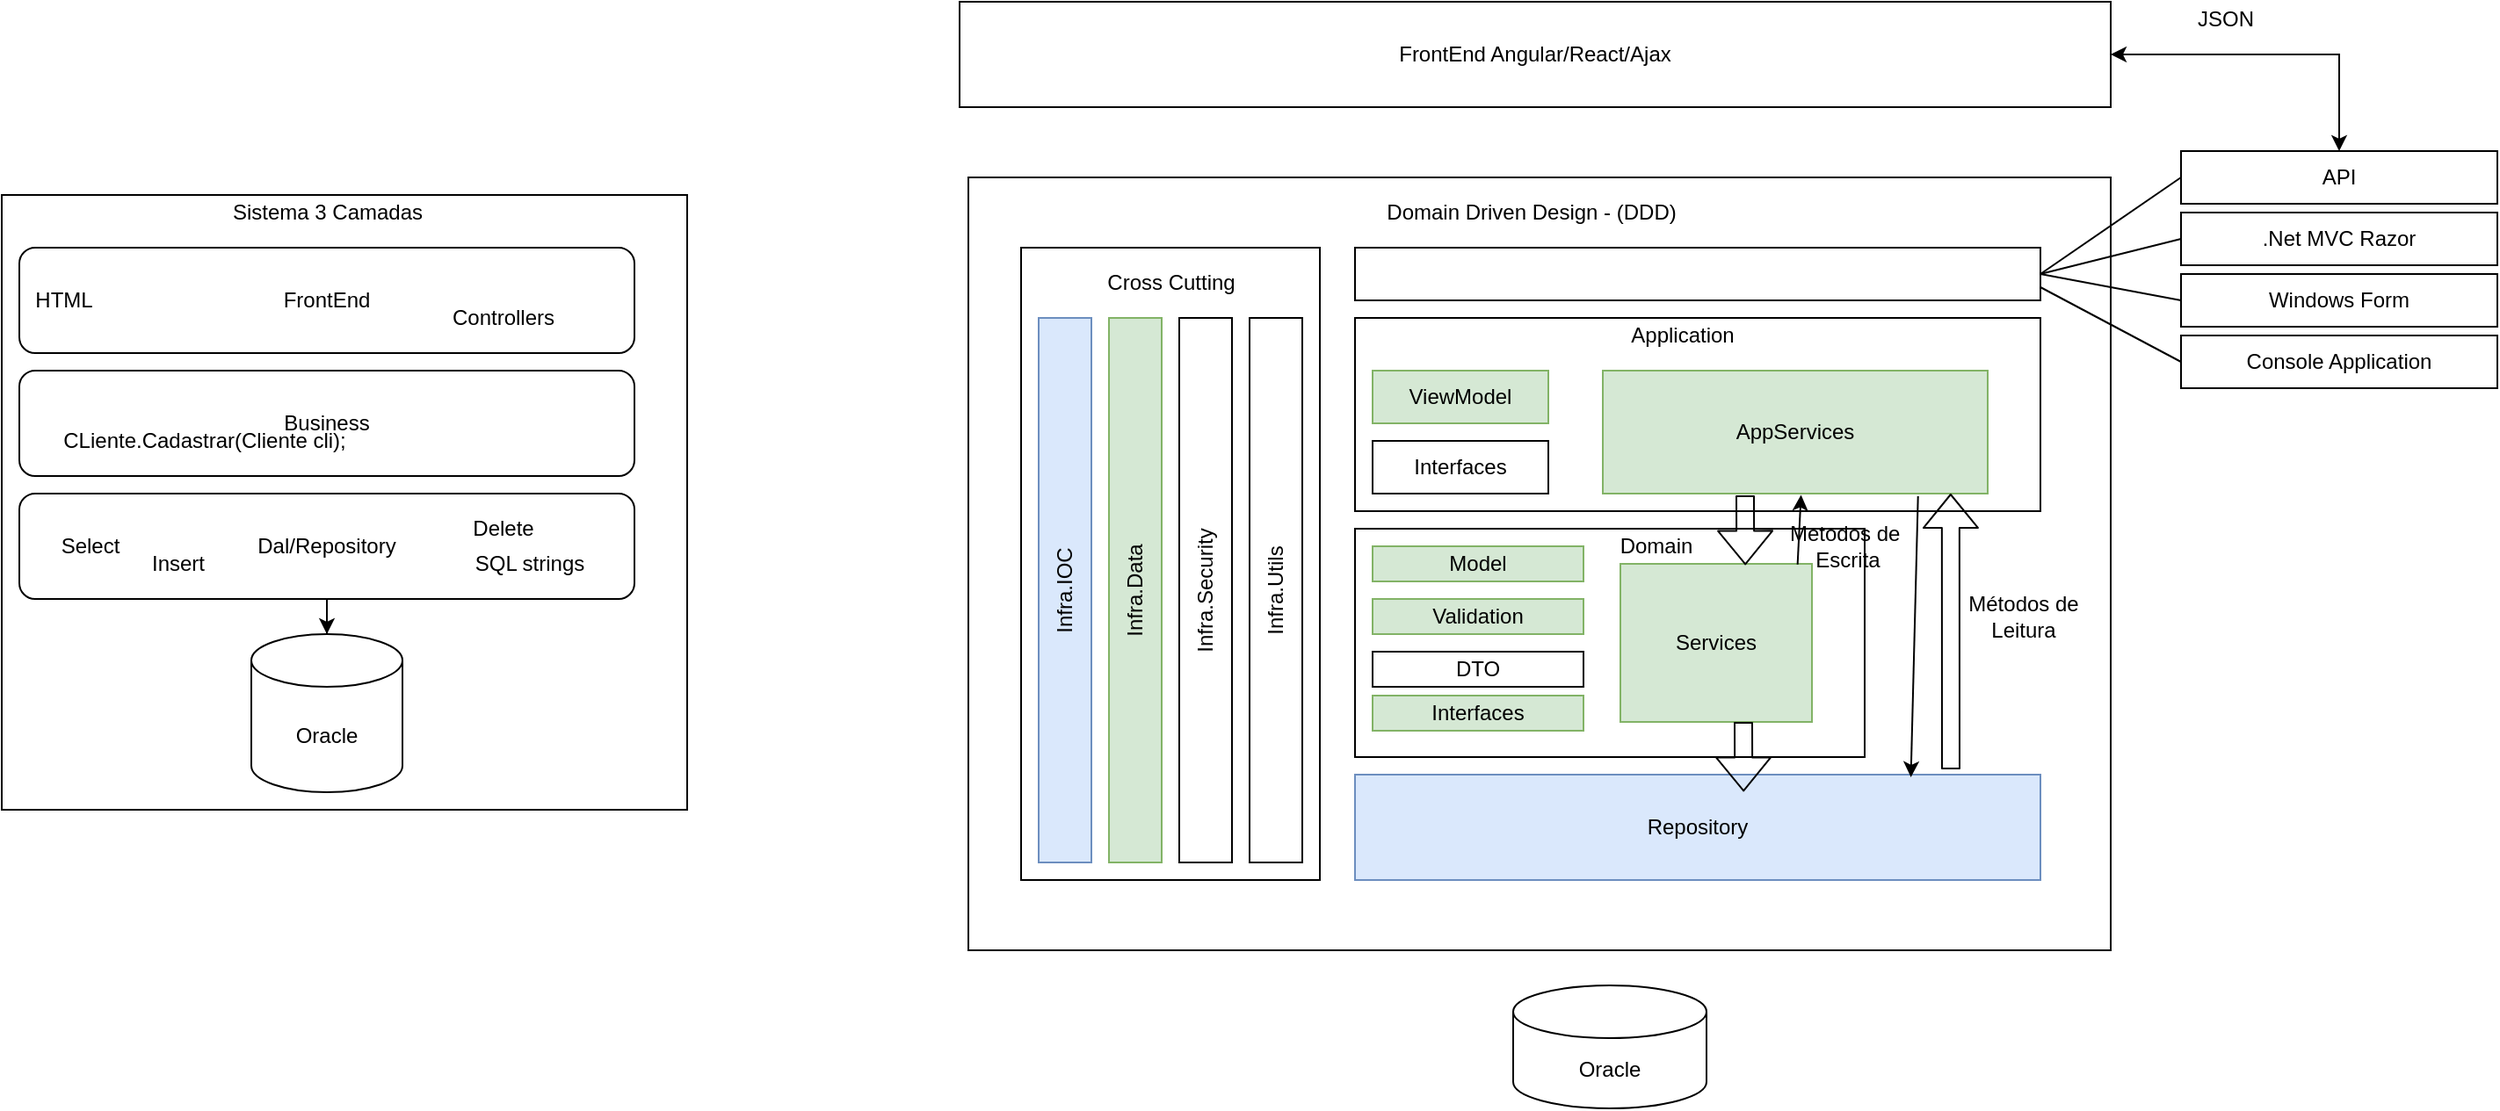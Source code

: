 <mxfile version="14.1.8" type="device" pages="4"><diagram id="J5Wn3M52vPv8EGe0GIan" name="DDD"><mxGraphModel dx="723" dy="425" grid="1" gridSize="10" guides="1" tooltips="1" connect="1" arrows="1" fold="1" page="1" pageScale="1" pageWidth="827" pageHeight="1169" math="0" shadow="0"><root><mxCell id="0"/><mxCell id="1" parent="0"/><mxCell id="GT_K9xo4ySqGRwq0XPJe-16" value="" style="rounded=0;whiteSpace=wrap;html=1;" parent="1" vertex="1"><mxGeometry x="800" y="170" width="650" height="440" as="geometry"/></mxCell><mxCell id="GT_K9xo4ySqGRwq0XPJe-14" value="" style="rounded=0;whiteSpace=wrap;html=1;" parent="1" vertex="1"><mxGeometry x="250" y="180" width="390" height="350" as="geometry"/></mxCell><mxCell id="GT_K9xo4ySqGRwq0XPJe-5" style="edgeStyle=orthogonalEdgeStyle;rounded=0;orthogonalLoop=1;jettySize=auto;html=1;" parent="1" source="GT_K9xo4ySqGRwq0XPJe-1" target="GT_K9xo4ySqGRwq0XPJe-4" edge="1"><mxGeometry relative="1" as="geometry"/></mxCell><mxCell id="GT_K9xo4ySqGRwq0XPJe-1" value="Dal/Repository" style="rounded=1;whiteSpace=wrap;html=1;" parent="1" vertex="1"><mxGeometry x="260" y="350" width="350" height="60" as="geometry"/></mxCell><mxCell id="GT_K9xo4ySqGRwq0XPJe-2" value="Business" style="rounded=1;whiteSpace=wrap;html=1;" parent="1" vertex="1"><mxGeometry x="260" y="280" width="350" height="60" as="geometry"/></mxCell><mxCell id="GT_K9xo4ySqGRwq0XPJe-3" value="FrontEnd" style="rounded=1;whiteSpace=wrap;html=1;" parent="1" vertex="1"><mxGeometry x="260" y="210" width="350" height="60" as="geometry"/></mxCell><mxCell id="GT_K9xo4ySqGRwq0XPJe-4" value="Oracle" style="shape=cylinder3;whiteSpace=wrap;html=1;boundedLbl=1;backgroundOutline=1;size=15;" parent="1" vertex="1"><mxGeometry x="392" y="430" width="86" height="90" as="geometry"/></mxCell><mxCell id="GT_K9xo4ySqGRwq0XPJe-6" value="Select" style="text;html=1;align=center;verticalAlign=middle;resizable=0;points=[];autosize=1;" parent="1" vertex="1"><mxGeometry x="275" y="370" width="50" height="20" as="geometry"/></mxCell><mxCell id="GT_K9xo4ySqGRwq0XPJe-7" value="Insert" style="text;html=1;align=center;verticalAlign=middle;resizable=0;points=[];autosize=1;" parent="1" vertex="1"><mxGeometry x="325" y="380" width="50" height="20" as="geometry"/></mxCell><mxCell id="GT_K9xo4ySqGRwq0XPJe-8" value="Delete" style="text;html=1;align=center;verticalAlign=middle;resizable=0;points=[];autosize=1;" parent="1" vertex="1"><mxGeometry x="510" y="360" width="50" height="20" as="geometry"/></mxCell><mxCell id="GT_K9xo4ySqGRwq0XPJe-9" value="SQL strings" style="text;html=1;align=center;verticalAlign=middle;resizable=0;points=[];autosize=1;" parent="1" vertex="1"><mxGeometry x="510" y="380" width="80" height="20" as="geometry"/></mxCell><mxCell id="GT_K9xo4ySqGRwq0XPJe-10" value="CLiente.Cadastrar(Cliente cli);" style="text;html=1;align=center;verticalAlign=middle;resizable=0;points=[];autosize=1;" parent="1" vertex="1"><mxGeometry x="275" y="310" width="180" height="20" as="geometry"/></mxCell><mxCell id="GT_K9xo4ySqGRwq0XPJe-11" value="HTML" style="text;html=1;align=center;verticalAlign=middle;resizable=0;points=[];autosize=1;" parent="1" vertex="1"><mxGeometry x="260" y="230" width="50" height="20" as="geometry"/></mxCell><mxCell id="GT_K9xo4ySqGRwq0XPJe-12" value="Controllers" style="text;html=1;align=center;verticalAlign=middle;resizable=0;points=[];autosize=1;" parent="1" vertex="1"><mxGeometry x="500" y="240" width="70" height="20" as="geometry"/></mxCell><mxCell id="GT_K9xo4ySqGRwq0XPJe-15" value="Sistema 3 Camadas" style="text;html=1;align=center;verticalAlign=middle;resizable=0;points=[];autosize=1;" parent="1" vertex="1"><mxGeometry x="375" y="180" width="120" height="20" as="geometry"/></mxCell><mxCell id="GT_K9xo4ySqGRwq0XPJe-17" value="Domain Driven Design - (DDD)" style="text;html=1;align=center;verticalAlign=middle;resizable=0;points=[];autosize=1;" parent="1" vertex="1"><mxGeometry x="1030" y="180" width="180" height="20" as="geometry"/></mxCell><mxCell id="GT_K9xo4ySqGRwq0XPJe-18" value="Oracle" style="shape=cylinder3;whiteSpace=wrap;html=1;boundedLbl=1;backgroundOutline=1;size=15;" parent="1" vertex="1"><mxGeometry x="1110" y="630" width="110" height="70" as="geometry"/></mxCell><mxCell id="GT_K9xo4ySqGRwq0XPJe-19" value="" style="rounded=0;whiteSpace=wrap;html=1;" parent="1" vertex="1"><mxGeometry x="830" y="210" width="170" height="360" as="geometry"/></mxCell><mxCell id="GT_K9xo4ySqGRwq0XPJe-20" value="Repository" style="rounded=0;whiteSpace=wrap;html=1;fillColor=#dae8fc;strokeColor=#6c8ebf;" parent="1" vertex="1"><mxGeometry x="1020" y="510" width="390" height="60" as="geometry"/></mxCell><mxCell id="GT_K9xo4ySqGRwq0XPJe-21" value="Cross Cutting" style="text;html=1;align=center;verticalAlign=middle;resizable=0;points=[];autosize=1;" parent="1" vertex="1"><mxGeometry x="870" y="220" width="90" height="20" as="geometry"/></mxCell><mxCell id="GT_K9xo4ySqGRwq0XPJe-22" value="" style="rounded=0;whiteSpace=wrap;html=1;" parent="1" vertex="1"><mxGeometry x="1020" y="370" width="290" height="130" as="geometry"/></mxCell><mxCell id="GT_K9xo4ySqGRwq0XPJe-23" value="Domain" style="text;html=1;align=center;verticalAlign=middle;resizable=0;points=[];autosize=1;" parent="1" vertex="1"><mxGeometry x="1161" y="370" width="60" height="20" as="geometry"/></mxCell><mxCell id="GT_K9xo4ySqGRwq0XPJe-24" value="" style="rounded=0;whiteSpace=wrap;html=1;" parent="1" vertex="1"><mxGeometry x="1020" y="250" width="390" height="110" as="geometry"/></mxCell><mxCell id="GT_K9xo4ySqGRwq0XPJe-25" value="Application" style="text;html=1;align=center;verticalAlign=middle;resizable=0;points=[];autosize=1;" parent="1" vertex="1"><mxGeometry x="1171" y="250" width="70" height="20" as="geometry"/></mxCell><mxCell id="GT_K9xo4ySqGRwq0XPJe-26" value="" style="rounded=0;whiteSpace=wrap;html=1;" parent="1" vertex="1"><mxGeometry x="1020" y="210" width="390" height="30" as="geometry"/></mxCell><mxCell id="GT_K9xo4ySqGRwq0XPJe-27" value="Infra.Utils" style="rounded=0;whiteSpace=wrap;html=1;horizontal=0;" parent="1" vertex="1"><mxGeometry x="960" y="250" width="30" height="310" as="geometry"/></mxCell><mxCell id="GT_K9xo4ySqGRwq0XPJe-29" value="Infra.Security" style="rounded=0;whiteSpace=wrap;html=1;horizontal=0;" parent="1" vertex="1"><mxGeometry x="920" y="250" width="30" height="310" as="geometry"/></mxCell><mxCell id="GT_K9xo4ySqGRwq0XPJe-32" value="AppServices" style="rounded=0;whiteSpace=wrap;html=1;fillColor=#d5e8d4;strokeColor=#82b366;" parent="1" vertex="1"><mxGeometry x="1161" y="280" width="219" height="70" as="geometry"/></mxCell><mxCell id="GT_K9xo4ySqGRwq0XPJe-33" value="ViewModel" style="rounded=0;whiteSpace=wrap;html=1;fillColor=#d5e8d4;strokeColor=#82b366;" parent="1" vertex="1"><mxGeometry x="1030" y="280" width="100" height="30" as="geometry"/></mxCell><mxCell id="GT_K9xo4ySqGRwq0XPJe-35" value="Interfaces" style="rounded=0;whiteSpace=wrap;html=1;" parent="1" vertex="1"><mxGeometry x="1030" y="320" width="100" height="30" as="geometry"/></mxCell><mxCell id="GT_K9xo4ySqGRwq0XPJe-37" value="Services" style="rounded=0;whiteSpace=wrap;html=1;fillColor=#d5e8d4;strokeColor=#82b366;" parent="1" vertex="1"><mxGeometry x="1171" y="390" width="109" height="90" as="geometry"/></mxCell><mxCell id="GT_K9xo4ySqGRwq0XPJe-38" value="Model" style="rounded=0;whiteSpace=wrap;html=1;fillColor=#d5e8d4;strokeColor=#82b366;" parent="1" vertex="1"><mxGeometry x="1030" y="380" width="120" height="20" as="geometry"/></mxCell><mxCell id="GT_K9xo4ySqGRwq0XPJe-39" value="Validation" style="rounded=0;whiteSpace=wrap;html=1;fillColor=#d5e8d4;strokeColor=#82b366;" parent="1" vertex="1"><mxGeometry x="1030" y="410" width="120" height="20" as="geometry"/></mxCell><mxCell id="GT_K9xo4ySqGRwq0XPJe-40" value="DTO" style="rounded=0;whiteSpace=wrap;html=1;" parent="1" vertex="1"><mxGeometry x="1030" y="440" width="120" height="20" as="geometry"/></mxCell><mxCell id="GT_K9xo4ySqGRwq0XPJe-41" value="Interfaces" style="rounded=0;whiteSpace=wrap;html=1;fillColor=#d5e8d4;strokeColor=#82b366;" parent="1" vertex="1"><mxGeometry x="1030" y="465" width="120" height="20" as="geometry"/></mxCell><mxCell id="GT_K9xo4ySqGRwq0XPJe-42" value="Infra.Data" style="rounded=0;whiteSpace=wrap;html=1;rotation=0;horizontal=0;fillColor=#d5e8d4;strokeColor=#82b366;" parent="1" vertex="1"><mxGeometry x="880" y="250" width="30" height="310" as="geometry"/></mxCell><mxCell id="GT_K9xo4ySqGRwq0XPJe-43" value="Infra.IOC" style="rounded=0;whiteSpace=wrap;html=1;horizontal=0;fillColor=#dae8fc;strokeColor=#6c8ebf;" parent="1" vertex="1"><mxGeometry x="840" y="250" width="30" height="310" as="geometry"/></mxCell><mxCell id="53rjris2oi6SNhK2uA8a-18" style="edgeStyle=orthogonalEdgeStyle;rounded=0;orthogonalLoop=1;jettySize=auto;html=1;startArrow=classic;startFill=1;" edge="1" parent="1" source="Wm1m-wrjwNYaHzNhd_7G-1" target="53rjris2oi6SNhK2uA8a-9"><mxGeometry relative="1" as="geometry"/></mxCell><mxCell id="Wm1m-wrjwNYaHzNhd_7G-1" value="FrontEnd Angular/React/Ajax" style="rounded=0;whiteSpace=wrap;html=1;" parent="1" vertex="1"><mxGeometry x="795" y="70" width="655" height="60" as="geometry"/></mxCell><mxCell id="53rjris2oi6SNhK2uA8a-1" value="" style="shape=flexArrow;endArrow=classic;html=1;entryX=0.922;entryY=1;entryDx=0;entryDy=0;entryPerimeter=0;" edge="1" parent="1"><mxGeometry width="50" height="50" relative="1" as="geometry"><mxPoint x="1359" y="507" as="sourcePoint"/><mxPoint x="1358.918" y="350" as="targetPoint"/></mxGeometry></mxCell><mxCell id="53rjris2oi6SNhK2uA8a-2" value="" style="shape=flexArrow;endArrow=classic;html=1;entryX=0.845;entryY=0.008;entryDx=0;entryDy=0;entryPerimeter=0;" edge="1" parent="1"><mxGeometry width="50" height="50" relative="1" as="geometry"><mxPoint x="1242" y="351" as="sourcePoint"/><mxPoint x="1242.105" y="390.72" as="targetPoint"/></mxGeometry></mxCell><mxCell id="53rjris2oi6SNhK2uA8a-3" value="" style="shape=flexArrow;endArrow=classic;html=1;entryX=0.845;entryY=0.008;entryDx=0;entryDy=0;entryPerimeter=0;" edge="1" parent="1"><mxGeometry width="50" height="50" relative="1" as="geometry"><mxPoint x="1241.0" y="480" as="sourcePoint"/><mxPoint x="1241.105" y="519.72" as="targetPoint"/></mxGeometry></mxCell><mxCell id="53rjris2oi6SNhK2uA8a-4" value="" style="endArrow=classic;html=1;exitX=0.819;exitY=1.021;exitDx=0;exitDy=0;exitPerimeter=0;entryX=0.811;entryY=0.024;entryDx=0;entryDy=0;entryPerimeter=0;" edge="1" parent="1" source="GT_K9xo4ySqGRwq0XPJe-32" target="GT_K9xo4ySqGRwq0XPJe-20"><mxGeometry width="50" height="50" relative="1" as="geometry"><mxPoint x="1340" y="460" as="sourcePoint"/><mxPoint x="1390" y="410" as="targetPoint"/></mxGeometry></mxCell><mxCell id="53rjris2oi6SNhK2uA8a-5" value="Métodos de&lt;br&gt;Leitura" style="text;html=1;align=center;verticalAlign=middle;resizable=0;points=[];autosize=1;" vertex="1" parent="1"><mxGeometry x="1360" y="405" width="80" height="30" as="geometry"/></mxCell><mxCell id="53rjris2oi6SNhK2uA8a-6" value="" style="endArrow=classic;html=1;entryX=0.515;entryY=1.011;entryDx=0;entryDy=0;entryPerimeter=0;exitX=0.925;exitY=0.004;exitDx=0;exitDy=0;exitPerimeter=0;" edge="1" parent="1" source="GT_K9xo4ySqGRwq0XPJe-37" target="GT_K9xo4ySqGRwq0XPJe-32"><mxGeometry width="50" height="50" relative="1" as="geometry"><mxPoint x="1290" y="390" as="sourcePoint"/><mxPoint x="1320" y="450" as="targetPoint"/></mxGeometry></mxCell><mxCell id="53rjris2oi6SNhK2uA8a-8" value="Metodos de&amp;nbsp;&lt;br&gt;Escrita" style="text;html=1;align=center;verticalAlign=middle;resizable=0;points=[];autosize=1;" vertex="1" parent="1"><mxGeometry x="1260" y="365" width="80" height="30" as="geometry"/></mxCell><mxCell id="53rjris2oi6SNhK2uA8a-9" value="API" style="rounded=0;whiteSpace=wrap;html=1;" vertex="1" parent="1"><mxGeometry x="1490" y="155" width="180" height="30" as="geometry"/></mxCell><mxCell id="53rjris2oi6SNhK2uA8a-10" value=".Net MVC Razor" style="rounded=0;whiteSpace=wrap;html=1;" vertex="1" parent="1"><mxGeometry x="1490" y="190" width="180" height="30" as="geometry"/></mxCell><mxCell id="53rjris2oi6SNhK2uA8a-11" value="Windows Form" style="rounded=0;whiteSpace=wrap;html=1;" vertex="1" parent="1"><mxGeometry x="1490" y="225" width="180" height="30" as="geometry"/></mxCell><mxCell id="53rjris2oi6SNhK2uA8a-12" value="Console Application" style="rounded=0;whiteSpace=wrap;html=1;" vertex="1" parent="1"><mxGeometry x="1490" y="260" width="180" height="30" as="geometry"/></mxCell><mxCell id="53rjris2oi6SNhK2uA8a-13" value="" style="endArrow=none;html=1;entryX=0;entryY=0.5;entryDx=0;entryDy=0;exitX=1;exitY=0.5;exitDx=0;exitDy=0;" edge="1" parent="1" source="GT_K9xo4ySqGRwq0XPJe-26" target="53rjris2oi6SNhK2uA8a-9"><mxGeometry width="50" height="50" relative="1" as="geometry"><mxPoint x="1420" y="230" as="sourcePoint"/><mxPoint x="1470" y="180" as="targetPoint"/></mxGeometry></mxCell><mxCell id="53rjris2oi6SNhK2uA8a-14" value="" style="endArrow=none;html=1;entryX=0;entryY=0.5;entryDx=0;entryDy=0;exitX=1;exitY=0.5;exitDx=0;exitDy=0;" edge="1" parent="1" source="GT_K9xo4ySqGRwq0XPJe-26" target="53rjris2oi6SNhK2uA8a-10"><mxGeometry width="50" height="50" relative="1" as="geometry"><mxPoint x="1410" y="275" as="sourcePoint"/><mxPoint x="1480.711" y="225" as="targetPoint"/></mxGeometry></mxCell><mxCell id="53rjris2oi6SNhK2uA8a-15" value="" style="endArrow=none;html=1;entryX=0;entryY=0.5;entryDx=0;entryDy=0;exitX=1;exitY=0.5;exitDx=0;exitDy=0;" edge="1" parent="1" source="GT_K9xo4ySqGRwq0XPJe-26" target="53rjris2oi6SNhK2uA8a-11"><mxGeometry width="50" height="50" relative="1" as="geometry"><mxPoint x="1430" y="270" as="sourcePoint"/><mxPoint x="1480" y="220" as="targetPoint"/></mxGeometry></mxCell><mxCell id="53rjris2oi6SNhK2uA8a-16" value="" style="endArrow=none;html=1;entryX=0;entryY=0.5;entryDx=0;entryDy=0;exitX=1;exitY=0.75;exitDx=0;exitDy=0;" edge="1" parent="1" source="GT_K9xo4ySqGRwq0XPJe-26" target="53rjris2oi6SNhK2uA8a-12"><mxGeometry width="50" height="50" relative="1" as="geometry"><mxPoint x="1410" y="290" as="sourcePoint"/><mxPoint x="1460" y="240" as="targetPoint"/></mxGeometry></mxCell><mxCell id="53rjris2oi6SNhK2uA8a-19" value="JSON" style="text;html=1;align=center;verticalAlign=middle;resizable=0;points=[];autosize=1;" vertex="1" parent="1"><mxGeometry x="1490" y="70" width="50" height="20" as="geometry"/></mxCell></root></mxGraphModel></diagram><diagram id="Mhw-wTJH8kaYOo90_eMW" name="Microsservices"><mxGraphModel dx="868" dy="1679" grid="1" gridSize="10" guides="1" tooltips="1" connect="1" arrows="1" fold="1" page="1" pageScale="1" pageWidth="827" pageHeight="1169" math="0" shadow="0"><root><mxCell id="WCbycwF5Nq5L8cb3SGF7-0"/><mxCell id="WCbycwF5Nq5L8cb3SGF7-1" parent="WCbycwF5Nq5L8cb3SGF7-0"/><mxCell id="WCbycwF5Nq5L8cb3SGF7-15" style="edgeStyle=orthogonalEdgeStyle;rounded=0;orthogonalLoop=1;jettySize=auto;html=1;entryX=0;entryY=0.5;entryDx=0;entryDy=0;" parent="WCbycwF5Nq5L8cb3SGF7-1" source="WCbycwF5Nq5L8cb3SGF7-2" target="WCbycwF5Nq5L8cb3SGF7-11" edge="1"><mxGeometry relative="1" as="geometry"/></mxCell><mxCell id="WCbycwF5Nq5L8cb3SGF7-16" style="edgeStyle=orthogonalEdgeStyle;rounded=0;orthogonalLoop=1;jettySize=auto;html=1;" parent="WCbycwF5Nq5L8cb3SGF7-1" source="WCbycwF5Nq5L8cb3SGF7-2" target="WCbycwF5Nq5L8cb3SGF7-5" edge="1"><mxGeometry relative="1" as="geometry"/></mxCell><mxCell id="NnayaiZiJfdzmfuvaoi_-4" style="edgeStyle=orthogonalEdgeStyle;rounded=0;orthogonalLoop=1;jettySize=auto;html=1;" parent="WCbycwF5Nq5L8cb3SGF7-1" source="WCbycwF5Nq5L8cb3SGF7-2" target="WCbycwF5Nq5L8cb3SGF7-4" edge="1"><mxGeometry relative="1" as="geometry"/></mxCell><mxCell id="WCbycwF5Nq5L8cb3SGF7-2" value="" style="rounded=0;whiteSpace=wrap;html=1;" parent="WCbycwF5Nq5L8cb3SGF7-1" vertex="1"><mxGeometry x="140" y="70" width="300" height="260" as="geometry"/></mxCell><mxCell id="WCbycwF5Nq5L8cb3SGF7-3" value="ddd" style="rounded=0;whiteSpace=wrap;html=1;" parent="WCbycwF5Nq5L8cb3SGF7-1" vertex="1"><mxGeometry x="170" y="110" width="240" height="170" as="geometry"/></mxCell><mxCell id="WCbycwF5Nq5L8cb3SGF7-4" value="" style="shape=cylinder3;whiteSpace=wrap;html=1;boundedLbl=1;backgroundOutline=1;size=15;" parent="WCbycwF5Nq5L8cb3SGF7-1" vertex="1"><mxGeometry x="255" y="410" width="60" height="80" as="geometry"/></mxCell><mxCell id="NnayaiZiJfdzmfuvaoi_-3" style="edgeStyle=orthogonalEdgeStyle;rounded=0;orthogonalLoop=1;jettySize=auto;html=1;entryX=0.367;entryY=0.025;entryDx=0;entryDy=0;entryPerimeter=0;" parent="WCbycwF5Nq5L8cb3SGF7-1" source="WCbycwF5Nq5L8cb3SGF7-5" target="WCbycwF5Nq5L8cb3SGF7-7" edge="1"><mxGeometry relative="1" as="geometry"/></mxCell><mxCell id="WCbycwF5Nq5L8cb3SGF7-5" value="" style="rounded=0;whiteSpace=wrap;html=1;" parent="WCbycwF5Nq5L8cb3SGF7-1" vertex="1"><mxGeometry x="470" y="70" width="300" height="240" as="geometry"/></mxCell><mxCell id="WCbycwF5Nq5L8cb3SGF7-6" value="ddd" style="rounded=0;whiteSpace=wrap;html=1;" parent="WCbycwF5Nq5L8cb3SGF7-1" vertex="1"><mxGeometry x="500" y="110" width="240" height="170" as="geometry"/></mxCell><mxCell id="WCbycwF5Nq5L8cb3SGF7-7" value="" style="shape=cylinder3;whiteSpace=wrap;html=1;boundedLbl=1;backgroundOutline=1;size=15;" parent="WCbycwF5Nq5L8cb3SGF7-1" vertex="1"><mxGeometry x="610" y="390" width="60" height="80" as="geometry"/></mxCell><mxCell id="WCbycwF5Nq5L8cb3SGF7-8" value="Customer Service" style="text;html=1;align=center;verticalAlign=middle;resizable=0;points=[];autosize=1;" parent="WCbycwF5Nq5L8cb3SGF7-1" vertex="1"><mxGeometry x="230" y="80" width="110" height="20" as="geometry"/></mxCell><mxCell id="WCbycwF5Nq5L8cb3SGF7-10" value="Product Service" style="text;html=1;align=center;verticalAlign=middle;resizable=0;points=[];autosize=1;" parent="WCbycwF5Nq5L8cb3SGF7-1" vertex="1"><mxGeometry x="580" y="80" width="100" height="20" as="geometry"/></mxCell><mxCell id="NnayaiZiJfdzmfuvaoi_-2" style="edgeStyle=orthogonalEdgeStyle;rounded=0;orthogonalLoop=1;jettySize=auto;html=1;" parent="WCbycwF5Nq5L8cb3SGF7-1" source="WCbycwF5Nq5L8cb3SGF7-11" target="WCbycwF5Nq5L8cb3SGF7-13" edge="1"><mxGeometry relative="1" as="geometry"/></mxCell><mxCell id="WCbycwF5Nq5L8cb3SGF7-11" value="" style="whiteSpace=wrap;html=1;aspect=fixed;" parent="WCbycwF5Nq5L8cb3SGF7-1" vertex="1"><mxGeometry x="320" y="-250" width="250" height="250" as="geometry"/></mxCell><mxCell id="WCbycwF5Nq5L8cb3SGF7-12" value="ddd" style="rounded=0;whiteSpace=wrap;html=1;" parent="WCbycwF5Nq5L8cb3SGF7-1" vertex="1"><mxGeometry x="340" y="-220" width="210" height="100" as="geometry"/></mxCell><mxCell id="WCbycwF5Nq5L8cb3SGF7-13" value="" style="shape=cylinder3;whiteSpace=wrap;html=1;boundedLbl=1;backgroundOutline=1;size=15;" parent="WCbycwF5Nq5L8cb3SGF7-1" vertex="1"><mxGeometry x="640" y="-100" width="60" height="80" as="geometry"/></mxCell><mxCell id="WCbycwF5Nq5L8cb3SGF7-14" value="Currency Provider" style="text;html=1;align=center;verticalAlign=middle;resizable=0;points=[];autosize=1;" parent="WCbycwF5Nq5L8cb3SGF7-1" vertex="1"><mxGeometry x="375" y="-240" width="110" height="20" as="geometry"/></mxCell></root></mxGraphModel></diagram><diagram id="g2nUfZH--2U3tNIvUgmT" name="Class Diagrams"><mxGraphModel dx="868" dy="510" grid="1" gridSize="10" guides="1" tooltips="1" connect="1" arrows="1" fold="1" page="1" pageScale="1" pageWidth="827" pageHeight="1169" math="0" shadow="0"><root><mxCell id="pOigkV21AbZ_YBU9RXvP-0"/><mxCell id="pOigkV21AbZ_YBU9RXvP-1" parent="pOigkV21AbZ_YBU9RXvP-0"/><mxCell id="8FKvuBwPI6MGras6e35a-48" value="" style="shape=folder;fontStyle=1;spacingTop=10;tabWidth=260;tabHeight=20;tabPosition=left;html=1;" parent="pOigkV21AbZ_YBU9RXvP-1" vertex="1"><mxGeometry x="860" y="740" width="360" height="240" as="geometry"/></mxCell><mxCell id="8FKvuBwPI6MGras6e35a-46" value="" style="shape=folder;fontStyle=1;spacingTop=10;tabWidth=180;tabHeight=16;tabPosition=left;html=1;" parent="pOigkV21AbZ_YBU9RXvP-1" vertex="1"><mxGeometry x="870" y="354" width="340" height="350" as="geometry"/></mxCell><mxCell id="8FKvuBwPI6MGras6e35a-44" value="" style="shape=folder;fontStyle=1;spacingTop=10;tabWidth=210;tabHeight=30;tabPosition=left;html=1;" parent="pOigkV21AbZ_YBU9RXvP-1" vertex="1"><mxGeometry x="100" y="300" width="710" height="670" as="geometry"/></mxCell><mxCell id="m4d4Ociq0n21WIstNDoe-3" value="Customer" style="swimlane;fontStyle=0;childLayout=stackLayout;horizontal=1;startSize=26;fillColor=none;horizontalStack=0;resizeParent=1;resizeParentMax=0;resizeLast=0;collapsible=1;marginBottom=0;" parent="pOigkV21AbZ_YBU9RXvP-1" vertex="1"><mxGeometry x="431" y="620" width="140" height="78" as="geometry"/></mxCell><mxCell id="m4d4Ociq0n21WIstNDoe-4" value="+Id:Guid" style="text;strokeColor=none;fillColor=none;align=left;verticalAlign=top;spacingLeft=4;spacingRight=4;overflow=hidden;rotatable=0;points=[[0,0.5],[1,0.5]];portConstraint=eastwest;" parent="m4d4Ociq0n21WIstNDoe-3" vertex="1"><mxGeometry y="26" width="140" height="26" as="geometry"/></mxCell><mxCell id="m4d4Ociq0n21WIstNDoe-5" value="+Name: String" style="text;strokeColor=none;fillColor=none;align=left;verticalAlign=top;spacingLeft=4;spacingRight=4;overflow=hidden;rotatable=0;points=[[0,0.5],[1,0.5]];portConstraint=eastwest;" parent="m4d4Ociq0n21WIstNDoe-3" vertex="1"><mxGeometry y="52" width="140" height="26" as="geometry"/></mxCell><mxCell id="m4d4Ociq0n21WIstNDoe-7" value="CustomerDocuments" style="swimlane;fontStyle=0;childLayout=stackLayout;horizontal=1;startSize=26;fillColor=none;horizontalStack=0;resizeParent=1;resizeParentMax=0;resizeLast=0;collapsible=1;marginBottom=0;" parent="pOigkV21AbZ_YBU9RXvP-1" vertex="1"><mxGeometry x="331" y="800" width="140" height="104" as="geometry"/></mxCell><mxCell id="m4d4Ociq0n21WIstNDoe-8" value="+ Id:Guid" style="text;strokeColor=none;fillColor=none;align=left;verticalAlign=top;spacingLeft=4;spacingRight=4;overflow=hidden;rotatable=0;points=[[0,0.5],[1,0.5]];portConstraint=eastwest;" parent="m4d4Ociq0n21WIstNDoe-7" vertex="1"><mxGeometry y="26" width="140" height="26" as="geometry"/></mxCell><mxCell id="m4d4Ociq0n21WIstNDoe-10" value="+ CustomerId: Guid" style="text;strokeColor=none;fillColor=none;align=left;verticalAlign=top;spacingLeft=4;spacingRight=4;overflow=hidden;rotatable=0;points=[[0,0.5],[1,0.5]];portConstraint=eastwest;" parent="m4d4Ociq0n21WIstNDoe-7" vertex="1"><mxGeometry y="52" width="140" height="26" as="geometry"/></mxCell><mxCell id="m4d4Ociq0n21WIstNDoe-21" value="+ Value:String" style="text;strokeColor=none;fillColor=none;align=left;verticalAlign=top;spacingLeft=4;spacingRight=4;overflow=hidden;rotatable=0;points=[[0,0.5],[1,0.5]];portConstraint=eastwest;" parent="m4d4Ociq0n21WIstNDoe-7" vertex="1"><mxGeometry y="78" width="140" height="26" as="geometry"/></mxCell><mxCell id="m4d4Ociq0n21WIstNDoe-11" value="&lt;&lt;enum&gt;&gt;&#10;CustomerDocumentType" style="swimlane;fontStyle=0;childLayout=stackLayout;horizontal=1;startSize=26;fillColor=none;horizontalStack=0;resizeParent=1;resizeParentMax=0;resizeLast=0;collapsible=1;marginBottom=0;" parent="pOigkV21AbZ_YBU9RXvP-1" vertex="1"><mxGeometry x="925" y="775" width="170" height="188" as="geometry"/></mxCell><mxCell id="m4d4Ociq0n21WIstNDoe-12" value="+ Unknown:0" style="text;strokeColor=none;fillColor=none;align=left;verticalAlign=top;spacingLeft=4;spacingRight=4;overflow=hidden;rotatable=0;points=[[0,0.5],[1,0.5]];portConstraint=eastwest;" parent="m4d4Ociq0n21WIstNDoe-11" vertex="1"><mxGeometry y="26" width="170" height="32" as="geometry"/></mxCell><mxCell id="m4d4Ociq0n21WIstNDoe-13" value="+ Cpf:1" style="text;strokeColor=none;fillColor=none;align=left;verticalAlign=top;spacingLeft=4;spacingRight=4;overflow=hidden;rotatable=0;points=[[0,0.5],[1,0.5]];portConstraint=eastwest;" parent="m4d4Ociq0n21WIstNDoe-11" vertex="1"><mxGeometry y="58" width="170" height="26" as="geometry"/></mxCell><mxCell id="m4d4Ociq0n21WIstNDoe-14" value="+ Rg:2" style="text;strokeColor=none;fillColor=none;align=left;verticalAlign=top;spacingLeft=4;spacingRight=4;overflow=hidden;rotatable=0;points=[[0,0.5],[1,0.5]];portConstraint=eastwest;" parent="m4d4Ociq0n21WIstNDoe-11" vertex="1"><mxGeometry y="84" width="170" height="26" as="geometry"/></mxCell><mxCell id="m4d4Ociq0n21WIstNDoe-22" value="+ Cnpj:3" style="text;strokeColor=none;fillColor=none;align=left;verticalAlign=top;spacingLeft=4;spacingRight=4;overflow=hidden;rotatable=0;points=[[0,0.5],[1,0.5]];portConstraint=eastwest;" parent="m4d4Ociq0n21WIstNDoe-11" vertex="1"><mxGeometry y="110" width="170" height="26" as="geometry"/></mxCell><mxCell id="m4d4Ociq0n21WIstNDoe-23" value="+ GreenCard: 4" style="text;strokeColor=none;fillColor=none;align=left;verticalAlign=top;spacingLeft=4;spacingRight=4;overflow=hidden;rotatable=0;points=[[0,0.5],[1,0.5]];portConstraint=eastwest;" parent="m4d4Ociq0n21WIstNDoe-11" vertex="1"><mxGeometry y="136" width="170" height="26" as="geometry"/></mxCell><mxCell id="m4d4Ociq0n21WIstNDoe-24" value="+ Rne: 5" style="text;strokeColor=none;fillColor=none;align=left;verticalAlign=top;spacingLeft=4;spacingRight=4;overflow=hidden;rotatable=0;points=[[0,0.5],[1,0.5]];portConstraint=eastwest;" parent="m4d4Ociq0n21WIstNDoe-11" vertex="1"><mxGeometry y="162" width="170" height="26" as="geometry"/></mxCell><mxCell id="m4d4Ociq0n21WIstNDoe-16" value="1..*" style="text;html=1;align=center;verticalAlign=middle;resizable=0;points=[];autosize=1;" parent="pOigkV21AbZ_YBU9RXvP-1" vertex="1"><mxGeometry x="386" y="780" width="30" height="20" as="geometry"/></mxCell><mxCell id="m4d4Ociq0n21WIstNDoe-17" value="" style="endArrow=diamondThin;endFill=1;endSize=24;html=1;entryX=-0.015;entryY=0.718;entryDx=0;entryDy=0;entryPerimeter=0;exitX=0.377;exitY=-0.036;exitDx=0;exitDy=0;exitPerimeter=0;startArrow=classic;startFill=1;" parent="pOigkV21AbZ_YBU9RXvP-1" source="m4d4Ociq0n21WIstNDoe-7" target="m4d4Ociq0n21WIstNDoe-4" edge="1"><mxGeometry width="160" relative="1" as="geometry"><mxPoint x="421" y="570" as="sourcePoint"/><mxPoint x="581" y="570" as="targetPoint"/><Array as="points"><mxPoint x="384" y="665"/></Array></mxGeometry></mxCell><mxCell id="m4d4Ociq0n21WIstNDoe-18" value="+ Documents" style="text;html=1;align=center;verticalAlign=middle;resizable=0;points=[];autosize=1;" parent="pOigkV21AbZ_YBU9RXvP-1" vertex="1"><mxGeometry x="386" y="760" width="90" height="20" as="geometry"/></mxCell><mxCell id="m4d4Ociq0n21WIstNDoe-20" value="1" style="text;html=1;align=center;verticalAlign=middle;resizable=0;points=[];autosize=1;" parent="pOigkV21AbZ_YBU9RXvP-1" vertex="1"><mxGeometry x="405" y="670" width="20" height="20" as="geometry"/></mxCell><mxCell id="m4d4Ociq0n21WIstNDoe-25" style="edgeStyle=orthogonalEdgeStyle;rounded=0;orthogonalLoop=1;jettySize=auto;html=1;entryX=0.002;entryY=0.096;entryDx=0;entryDy=0;entryPerimeter=0;startArrow=none;startFill=0;" parent="pOigkV21AbZ_YBU9RXvP-1" source="m4d4Ociq0n21WIstNDoe-10" target="m4d4Ociq0n21WIstNDoe-13" edge="1"><mxGeometry relative="1" as="geometry"/></mxCell><mxCell id="m4d4Ociq0n21WIstNDoe-26" value="+ Type" style="text;html=1;align=center;verticalAlign=middle;resizable=0;points=[];autosize=1;" parent="pOigkV21AbZ_YBU9RXvP-1" vertex="1"><mxGeometry x="875" y="810" width="50" height="20" as="geometry"/></mxCell><mxCell id="8FKvuBwPI6MGras6e35a-1" value="BankAccount" style="swimlane;fontStyle=1;align=center;verticalAlign=top;childLayout=stackLayout;horizontal=1;startSize=26;horizontalStack=0;resizeParent=1;resizeParentMax=0;resizeLast=0;collapsible=1;marginBottom=0;" parent="pOigkV21AbZ_YBU9RXvP-1" vertex="1"><mxGeometry x="900" y="550" width="160" height="86" as="geometry"/></mxCell><mxCell id="8FKvuBwPI6MGras6e35a-2" value="+ Id: Guid" style="text;strokeColor=none;fillColor=none;align=left;verticalAlign=top;spacingLeft=4;spacingRight=4;overflow=hidden;rotatable=0;points=[[0,0.5],[1,0.5]];portConstraint=eastwest;" parent="8FKvuBwPI6MGras6e35a-1" vertex="1"><mxGeometry y="26" width="160" height="26" as="geometry"/></mxCell><mxCell id="8FKvuBwPI6MGras6e35a-17" value="+ Code: String" style="text;strokeColor=none;fillColor=none;align=left;verticalAlign=top;spacingLeft=4;spacingRight=4;overflow=hidden;rotatable=0;points=[[0,0.5],[1,0.5]];portConstraint=eastwest;" parent="8FKvuBwPI6MGras6e35a-1" vertex="1"><mxGeometry y="52" width="160" height="26" as="geometry"/></mxCell><mxCell id="8FKvuBwPI6MGras6e35a-3" value="" style="line;strokeWidth=1;fillColor=none;align=left;verticalAlign=middle;spacingTop=-1;spacingLeft=3;spacingRight=3;rotatable=0;labelPosition=right;points=[];portConstraint=eastwest;" parent="8FKvuBwPI6MGras6e35a-1" vertex="1"><mxGeometry y="78" width="160" height="8" as="geometry"/></mxCell><mxCell id="8FKvuBwPI6MGras6e35a-5" value="BankAgency" style="swimlane;fontStyle=1;align=center;verticalAlign=top;childLayout=stackLayout;horizontal=1;startSize=26;horizontalStack=0;resizeParent=1;resizeParentMax=0;resizeLast=0;collapsible=1;marginBottom=0;" parent="pOigkV21AbZ_YBU9RXvP-1" vertex="1"><mxGeometry x="1020" y="404" width="160" height="86" as="geometry"/></mxCell><mxCell id="8FKvuBwPI6MGras6e35a-6" value="+ Id: Guid" style="text;strokeColor=none;fillColor=none;align=left;verticalAlign=top;spacingLeft=4;spacingRight=4;overflow=hidden;rotatable=0;points=[[0,0.5],[1,0.5]];portConstraint=eastwest;" parent="8FKvuBwPI6MGras6e35a-5" vertex="1"><mxGeometry y="26" width="160" height="26" as="geometry"/></mxCell><mxCell id="8FKvuBwPI6MGras6e35a-9" value="+ Code: String" style="text;strokeColor=none;fillColor=none;align=left;verticalAlign=top;spacingLeft=4;spacingRight=4;overflow=hidden;rotatable=0;points=[[0,0.5],[1,0.5]];portConstraint=eastwest;" parent="8FKvuBwPI6MGras6e35a-5" vertex="1"><mxGeometry y="52" width="160" height="26" as="geometry"/></mxCell><mxCell id="8FKvuBwPI6MGras6e35a-7" value="" style="line;strokeWidth=1;fillColor=none;align=left;verticalAlign=middle;spacingTop=-1;spacingLeft=3;spacingRight=3;rotatable=0;labelPosition=right;points=[];portConstraint=eastwest;" parent="8FKvuBwPI6MGras6e35a-5" vertex="1"><mxGeometry y="78" width="160" height="8" as="geometry"/></mxCell><mxCell id="8FKvuBwPI6MGras6e35a-12" value="" style="endArrow=diamondThin;endFill=1;endSize=24;html=1;entryX=0;entryY=0.5;entryDx=0;entryDy=0;" parent="pOigkV21AbZ_YBU9RXvP-1" target="8FKvuBwPI6MGras6e35a-6" edge="1"><mxGeometry width="160" relative="1" as="geometry"><mxPoint x="960" y="550" as="sourcePoint"/><mxPoint x="830" y="500" as="targetPoint"/><Array as="points"><mxPoint x="960" y="443"/></Array></mxGeometry></mxCell><mxCell id="8FKvuBwPI6MGras6e35a-13" value="+ Accounts" style="text;html=1;align=center;verticalAlign=middle;resizable=0;points=[];autosize=1;" parent="pOigkV21AbZ_YBU9RXvP-1" vertex="1"><mxGeometry x="960" y="519" width="70" height="20" as="geometry"/></mxCell><mxCell id="8FKvuBwPI6MGras6e35a-14" value="*" style="text;html=1;align=center;verticalAlign=middle;resizable=0;points=[];autosize=1;" parent="pOigkV21AbZ_YBU9RXvP-1" vertex="1"><mxGeometry x="960" y="530" width="20" height="20" as="geometry"/></mxCell><mxCell id="8FKvuBwPI6MGras6e35a-15" value="1" style="text;html=1;align=center;verticalAlign=middle;resizable=0;points=[];autosize=1;" parent="pOigkV21AbZ_YBU9RXvP-1" vertex="1"><mxGeometry x="1000" y="456" width="20" height="20" as="geometry"/></mxCell><mxCell id="8FKvuBwPI6MGras6e35a-16" value="+ Agency" style="text;html=1;align=center;verticalAlign=middle;resizable=0;points=[];autosize=1;" parent="pOigkV21AbZ_YBU9RXvP-1" vertex="1"><mxGeometry x="945" y="410" width="70" height="20" as="geometry"/></mxCell><mxCell id="8FKvuBwPI6MGras6e35a-18" value="" style="endArrow=diamondThin;endFill=1;endSize=24;html=1;entryX=0.571;entryY=1.077;entryDx=0;entryDy=0;entryPerimeter=0;" parent="pOigkV21AbZ_YBU9RXvP-1" target="m4d4Ociq0n21WIstNDoe-5" edge="1"><mxGeometry width="160" relative="1" as="geometry"><mxPoint x="960" y="640" as="sourcePoint"/><mxPoint x="680" y="680" as="targetPoint"/><Array as="points"><mxPoint x="960" y="730"/><mxPoint x="511" y="730"/></Array></mxGeometry></mxCell><mxCell id="8FKvuBwPI6MGras6e35a-19" value="*" style="text;html=1;align=center;verticalAlign=middle;resizable=0;points=[];autosize=1;" parent="pOigkV21AbZ_YBU9RXvP-1" vertex="1"><mxGeometry x="960" y="640" width="20" height="20" as="geometry"/></mxCell><mxCell id="8FKvuBwPI6MGras6e35a-20" value="+ Accounts" style="text;html=1;align=center;verticalAlign=middle;resizable=0;points=[];autosize=1;" parent="pOigkV21AbZ_YBU9RXvP-1" vertex="1"><mxGeometry x="960" y="653" width="70" height="20" as="geometry"/></mxCell><mxCell id="8FKvuBwPI6MGras6e35a-21" value="1" style="text;html=1;align=center;verticalAlign=middle;resizable=0;points=[];autosize=1;" parent="pOigkV21AbZ_YBU9RXvP-1" vertex="1"><mxGeometry x="521" y="703" width="20" height="20" as="geometry"/></mxCell><mxCell id="8FKvuBwPI6MGras6e35a-22" value="CustomerAddress" style="swimlane;fontStyle=1;align=center;verticalAlign=top;childLayout=stackLayout;horizontal=1;startSize=26;horizontalStack=0;resizeParent=1;resizeParentMax=0;resizeLast=0;collapsible=1;marginBottom=0;" parent="pOigkV21AbZ_YBU9RXvP-1" vertex="1"><mxGeometry x="432" y="440" width="160" height="86" as="geometry"/></mxCell><mxCell id="8FKvuBwPI6MGras6e35a-23" value="+ Id: Guid" style="text;strokeColor=none;fillColor=none;align=left;verticalAlign=top;spacingLeft=4;spacingRight=4;overflow=hidden;rotatable=0;points=[[0,0.5],[1,0.5]];portConstraint=eastwest;" parent="8FKvuBwPI6MGras6e35a-22" vertex="1"><mxGeometry y="26" width="160" height="26" as="geometry"/></mxCell><mxCell id="8FKvuBwPI6MGras6e35a-30" value="+ Street: String" style="text;strokeColor=none;fillColor=none;align=left;verticalAlign=top;spacingLeft=4;spacingRight=4;overflow=hidden;rotatable=0;points=[[0,0.5],[1,0.5]];portConstraint=eastwest;" parent="8FKvuBwPI6MGras6e35a-22" vertex="1"><mxGeometry y="52" width="160" height="26" as="geometry"/></mxCell><mxCell id="8FKvuBwPI6MGras6e35a-24" value="" style="line;strokeWidth=1;fillColor=none;align=left;verticalAlign=middle;spacingTop=-1;spacingLeft=3;spacingRight=3;rotatable=0;labelPosition=right;points=[];portConstraint=eastwest;" parent="8FKvuBwPI6MGras6e35a-22" vertex="1"><mxGeometry y="78" width="160" height="8" as="geometry"/></mxCell><mxCell id="8FKvuBwPI6MGras6e35a-26" value="" style="endArrow=diamondThin;endFill=1;endSize=24;html=1;entryX=0.5;entryY=0;entryDx=0;entryDy=0;exitX=0.421;exitY=0.438;exitDx=0;exitDy=0;exitPerimeter=0;" parent="pOigkV21AbZ_YBU9RXvP-1" source="8FKvuBwPI6MGras6e35a-24" target="m4d4Ociq0n21WIstNDoe-3" edge="1"><mxGeometry width="160" relative="1" as="geometry"><mxPoint x="501.8" y="526.338" as="sourcePoint"/><mxPoint x="591" y="560" as="targetPoint"/></mxGeometry></mxCell><mxCell id="8FKvuBwPI6MGras6e35a-27" value="1" style="text;html=1;align=center;verticalAlign=middle;resizable=0;points=[];autosize=1;" parent="pOigkV21AbZ_YBU9RXvP-1" vertex="1"><mxGeometry x="501" y="526" width="20" height="20" as="geometry"/></mxCell><mxCell id="8FKvuBwPI6MGras6e35a-28" value="1" style="text;html=1;align=center;verticalAlign=middle;resizable=0;points=[];autosize=1;" parent="pOigkV21AbZ_YBU9RXvP-1" vertex="1"><mxGeometry x="511" y="590" width="20" height="20" as="geometry"/></mxCell><mxCell id="8FKvuBwPI6MGras6e35a-29" value="+ Address" style="text;html=1;align=center;verticalAlign=middle;resizable=0;points=[];autosize=1;" parent="pOigkV21AbZ_YBU9RXvP-1" vertex="1"><mxGeometry x="496" y="540" width="70" height="20" as="geometry"/></mxCell><mxCell id="8FKvuBwPI6MGras6e35a-31" value="CustomerPhone" style="swimlane;fontStyle=1;align=center;verticalAlign=top;childLayout=stackLayout;horizontal=1;startSize=26;horizontalStack=0;resizeParent=1;resizeParentMax=0;resizeLast=0;collapsible=1;marginBottom=0;" parent="pOigkV21AbZ_YBU9RXvP-1" vertex="1"><mxGeometry x="236" y="440" width="160" height="138" as="geometry"/></mxCell><mxCell id="8FKvuBwPI6MGras6e35a-32" value="+ Id: Guid" style="text;strokeColor=none;fillColor=none;align=left;verticalAlign=top;spacingLeft=4;spacingRight=4;overflow=hidden;rotatable=0;points=[[0,0.5],[1,0.5]];portConstraint=eastwest;" parent="8FKvuBwPI6MGras6e35a-31" vertex="1"><mxGeometry y="26" width="160" height="26" as="geometry"/></mxCell><mxCell id="8FKvuBwPI6MGras6e35a-39" value="+ Area: int" style="text;strokeColor=none;fillColor=none;align=left;verticalAlign=top;spacingLeft=4;spacingRight=4;overflow=hidden;rotatable=0;points=[[0,0.5],[1,0.5]];portConstraint=eastwest;" parent="8FKvuBwPI6MGras6e35a-31" vertex="1"><mxGeometry y="52" width="160" height="26" as="geometry"/></mxCell><mxCell id="8FKvuBwPI6MGras6e35a-42" value="+ DDD: int" style="text;strokeColor=none;fillColor=none;align=left;verticalAlign=top;spacingLeft=4;spacingRight=4;overflow=hidden;rotatable=0;points=[[0,0.5],[1,0.5]];portConstraint=eastwest;" parent="8FKvuBwPI6MGras6e35a-31" vertex="1"><mxGeometry y="78" width="160" height="26" as="geometry"/></mxCell><mxCell id="8FKvuBwPI6MGras6e35a-43" value="+ Number: string" style="text;strokeColor=none;fillColor=none;align=left;verticalAlign=top;spacingLeft=4;spacingRight=4;overflow=hidden;rotatable=0;points=[[0,0.5],[1,0.5]];portConstraint=eastwest;" parent="8FKvuBwPI6MGras6e35a-31" vertex="1"><mxGeometry y="104" width="160" height="26" as="geometry"/></mxCell><mxCell id="8FKvuBwPI6MGras6e35a-33" value="" style="line;strokeWidth=1;fillColor=none;align=left;verticalAlign=middle;spacingTop=-1;spacingLeft=3;spacingRight=3;rotatable=0;labelPosition=right;points=[];portConstraint=eastwest;" parent="8FKvuBwPI6MGras6e35a-31" vertex="1"><mxGeometry y="130" width="160" height="8" as="geometry"/></mxCell><mxCell id="8FKvuBwPI6MGras6e35a-35" value="" style="endArrow=diamondThin;endFill=1;endSize=24;html=1;entryX=0;entryY=0.25;entryDx=0;entryDy=0;exitX=0.466;exitY=0.681;exitDx=0;exitDy=0;exitPerimeter=0;" parent="pOigkV21AbZ_YBU9RXvP-1" source="8FKvuBwPI6MGras6e35a-33" target="m4d4Ociq0n21WIstNDoe-3" edge="1"><mxGeometry width="160" relative="1" as="geometry"><mxPoint x="321.32" y="546.338" as="sourcePoint"/><mxPoint x="481" y="580" as="targetPoint"/><Array as="points"><mxPoint x="311" y="640"/></Array></mxGeometry></mxCell><mxCell id="8FKvuBwPI6MGras6e35a-36" value="1..*" style="text;html=1;align=center;verticalAlign=middle;resizable=0;points=[];autosize=1;" parent="pOigkV21AbZ_YBU9RXvP-1" vertex="1"><mxGeometry x="311" y="578" width="30" height="20" as="geometry"/></mxCell><mxCell id="8FKvuBwPI6MGras6e35a-37" value="1" style="text;html=1;align=center;verticalAlign=middle;resizable=0;points=[];autosize=1;" parent="pOigkV21AbZ_YBU9RXvP-1" vertex="1"><mxGeometry x="396" y="610" width="20" height="20" as="geometry"/></mxCell><mxCell id="8FKvuBwPI6MGras6e35a-38" value="+ Phones" style="text;html=1;align=center;verticalAlign=middle;resizable=0;points=[];autosize=1;" parent="pOigkV21AbZ_YBU9RXvP-1" vertex="1"><mxGeometry x="311" y="590" width="70" height="20" as="geometry"/></mxCell><mxCell id="8FKvuBwPI6MGras6e35a-45" value="LuBank.Domain.Model.Customers" style="text;html=1;align=center;verticalAlign=middle;resizable=0;points=[];autosize=1;" parent="pOigkV21AbZ_YBU9RXvP-1" vertex="1"><mxGeometry x="110" y="300" width="200" height="20" as="geometry"/></mxCell><mxCell id="8FKvuBwPI6MGras6e35a-47" value="LuBank.Domain.Model.Bank" style="text;html=1;align=center;verticalAlign=middle;resizable=0;points=[];autosize=1;" parent="pOigkV21AbZ_YBU9RXvP-1" vertex="1"><mxGeometry x="864" y="352" width="170" height="20" as="geometry"/></mxCell><mxCell id="8FKvuBwPI6MGras6e35a-49" value="LuBank.Domain.Model.Enums.Customer" style="text;html=1;align=center;verticalAlign=middle;resizable=0;points=[];autosize=1;" parent="pOigkV21AbZ_YBU9RXvP-1" vertex="1"><mxGeometry x="860" y="740" width="230" height="20" as="geometry"/></mxCell></root></mxGraphModel></diagram><diagram id="1Nnj3DzM3dWWTS09d7cI" name="Page-4"><mxGraphModel dx="1829" dy="536" grid="1" gridSize="10" guides="1" tooltips="1" connect="1" arrows="1" fold="1" page="1" pageScale="1" pageWidth="827" pageHeight="1169" math="0" shadow="0"><root><mxCell id="jTJRROdGO4Qf7gN5Kdxu-0"/><mxCell id="jTJRROdGO4Qf7gN5Kdxu-1" parent="jTJRROdGO4Qf7gN5Kdxu-0"/><mxCell id="jTJRROdGO4Qf7gN5Kdxu-2" value="" style="rounded=0;whiteSpace=wrap;html=1;" vertex="1" parent="jTJRROdGO4Qf7gN5Kdxu-1"><mxGeometry x="90" y="70" width="200" height="470" as="geometry"/></mxCell><mxCell id="jTJRROdGO4Qf7gN5Kdxu-3" value="" style="rounded=0;whiteSpace=wrap;html=1;" vertex="1" parent="jTJRROdGO4Qf7gN5Kdxu-1"><mxGeometry x="310" y="70" width="220" height="470" as="geometry"/></mxCell><mxCell id="jTJRROdGO4Qf7gN5Kdxu-4" value="" style="rounded=0;whiteSpace=wrap;html=1;" vertex="1" parent="jTJRROdGO4Qf7gN5Kdxu-1"><mxGeometry x="560" y="70" width="260" height="470" as="geometry"/></mxCell><mxCell id="jTJRROdGO4Qf7gN5Kdxu-5" value="Todo" style="text;html=1;align=center;verticalAlign=middle;resizable=0;points=[];autosize=1;" vertex="1" parent="jTJRROdGO4Qf7gN5Kdxu-1"><mxGeometry x="160" y="40" width="40" height="20" as="geometry"/></mxCell><mxCell id="jTJRROdGO4Qf7gN5Kdxu-6" value="Doing / WIP" style="text;html=1;align=center;verticalAlign=middle;resizable=0;points=[];autosize=1;" vertex="1" parent="jTJRROdGO4Qf7gN5Kdxu-1"><mxGeometry x="380" y="40" width="80" height="20" as="geometry"/></mxCell><mxCell id="jTJRROdGO4Qf7gN5Kdxu-7" value="Done" style="text;html=1;align=center;verticalAlign=middle;resizable=0;points=[];autosize=1;" vertex="1" parent="jTJRROdGO4Qf7gN5Kdxu-1"><mxGeometry x="670" y="40" width="40" height="20" as="geometry"/></mxCell><mxCell id="jTJRROdGO4Qf7gN5Kdxu-8" value="FrontEnd Cadastro Cliente" style="rounded=1;whiteSpace=wrap;html=1;" vertex="1" parent="jTJRROdGO4Qf7gN5Kdxu-1"><mxGeometry x="120" y="110" width="120" height="60" as="geometry"/></mxCell><mxCell id="jTJRROdGO4Qf7gN5Kdxu-9" value="Modelagem Cad. Cliente" style="rounded=1;whiteSpace=wrap;html=1;" vertex="1" parent="jTJRROdGO4Qf7gN5Kdxu-1"><mxGeometry x="640" y="100" width="120" height="60" as="geometry"/></mxCell><mxCell id="jTJRROdGO4Qf7gN5Kdxu-10" value="BackEnd Cad. Cliente" style="rounded=1;whiteSpace=wrap;html=1;" vertex="1" parent="jTJRROdGO4Qf7gN5Kdxu-1"><mxGeometry x="640" y="190" width="120" height="60" as="geometry"/></mxCell><mxCell id="jTJRROdGO4Qf7gN5Kdxu-11" value="Testes Cad.Cliente" style="rounded=1;whiteSpace=wrap;html=1;" vertex="1" parent="jTJRROdGO4Qf7gN5Kdxu-1"><mxGeometry x="650" y="290" width="120" height="60" as="geometry"/></mxCell><mxCell id="znZ_9Stg60vuhUM0CyR7-0" value="Cad Clientes" style="rounded=1;whiteSpace=wrap;html=1;fillColor=#d5e8d4;strokeColor=#82b366;" vertex="1" parent="jTJRROdGO4Qf7gN5Kdxu-1"><mxGeometry x="-110" y="80" width="160" height="300" as="geometry"/></mxCell><mxCell id="znZ_9Stg60vuhUM0CyR7-1" value="Sprint 1" style="text;html=1;align=center;verticalAlign=middle;resizable=0;points=[];autosize=1;" vertex="1" parent="jTJRROdGO4Qf7gN5Kdxu-1"><mxGeometry x="384" width="60" height="20" as="geometry"/></mxCell></root></mxGraphModel></diagram></mxfile>
